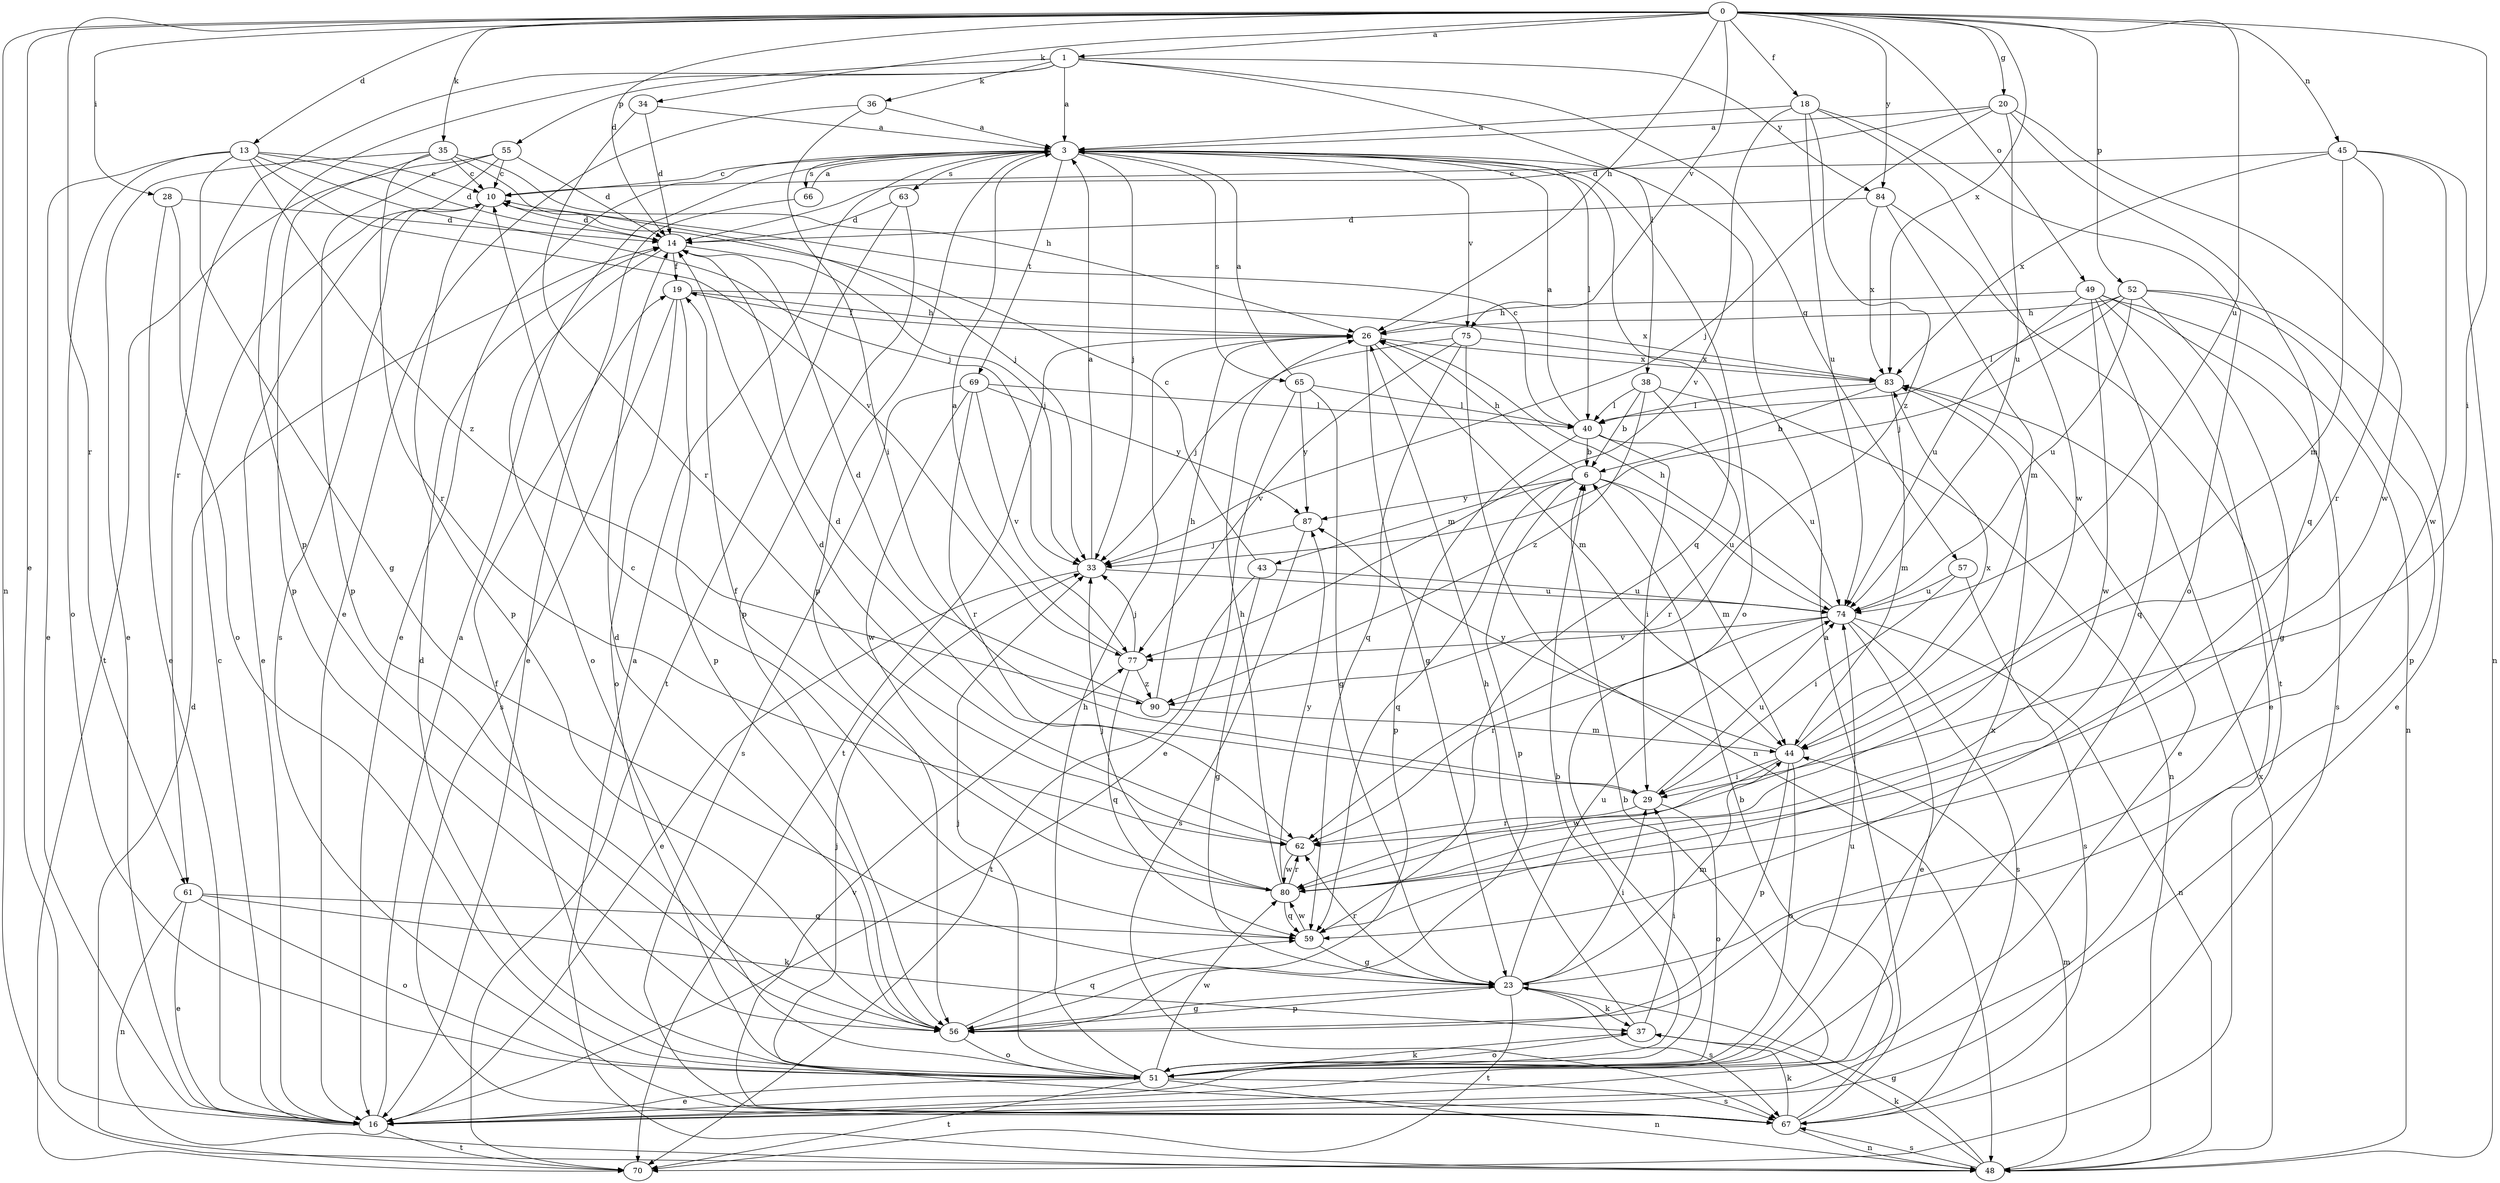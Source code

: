 strict digraph  {
0;
1;
3;
6;
10;
13;
14;
16;
18;
19;
20;
23;
26;
28;
29;
33;
34;
35;
36;
37;
38;
40;
43;
44;
45;
48;
49;
51;
52;
55;
56;
57;
59;
61;
62;
63;
65;
66;
67;
69;
70;
74;
75;
77;
80;
83;
84;
87;
90;
0 -> 1  [label=a];
0 -> 13  [label=d];
0 -> 14  [label=d];
0 -> 16  [label=e];
0 -> 18  [label=f];
0 -> 20  [label=g];
0 -> 26  [label=h];
0 -> 28  [label=i];
0 -> 29  [label=i];
0 -> 34  [label=k];
0 -> 35  [label=k];
0 -> 45  [label=n];
0 -> 48  [label=n];
0 -> 49  [label=o];
0 -> 52  [label=p];
0 -> 61  [label=r];
0 -> 74  [label=u];
0 -> 75  [label=v];
0 -> 83  [label=x];
0 -> 84  [label=y];
1 -> 3  [label=a];
1 -> 36  [label=k];
1 -> 38  [label=l];
1 -> 55  [label=p];
1 -> 56  [label=p];
1 -> 57  [label=q];
1 -> 61  [label=r];
1 -> 84  [label=y];
3 -> 10  [label=c];
3 -> 16  [label=e];
3 -> 33  [label=j];
3 -> 40  [label=l];
3 -> 51  [label=o];
3 -> 56  [label=p];
3 -> 59  [label=q];
3 -> 63  [label=s];
3 -> 65  [label=s];
3 -> 66  [label=s];
3 -> 69  [label=t];
3 -> 75  [label=v];
6 -> 26  [label=h];
6 -> 43  [label=m];
6 -> 44  [label=m];
6 -> 56  [label=p];
6 -> 59  [label=q];
6 -> 74  [label=u];
6 -> 87  [label=y];
10 -> 14  [label=d];
10 -> 16  [label=e];
10 -> 56  [label=p];
13 -> 10  [label=c];
13 -> 14  [label=d];
13 -> 16  [label=e];
13 -> 23  [label=g];
13 -> 33  [label=j];
13 -> 51  [label=o];
13 -> 77  [label=v];
13 -> 90  [label=z];
14 -> 19  [label=f];
14 -> 33  [label=j];
14 -> 51  [label=o];
16 -> 3  [label=a];
16 -> 6  [label=b];
16 -> 10  [label=c];
16 -> 70  [label=t];
18 -> 3  [label=a];
18 -> 51  [label=o];
18 -> 74  [label=u];
18 -> 77  [label=v];
18 -> 80  [label=w];
18 -> 90  [label=z];
19 -> 26  [label=h];
19 -> 51  [label=o];
19 -> 56  [label=p];
19 -> 67  [label=s];
19 -> 83  [label=x];
20 -> 3  [label=a];
20 -> 14  [label=d];
20 -> 33  [label=j];
20 -> 59  [label=q];
20 -> 74  [label=u];
20 -> 80  [label=w];
23 -> 29  [label=i];
23 -> 37  [label=k];
23 -> 44  [label=m];
23 -> 56  [label=p];
23 -> 62  [label=r];
23 -> 67  [label=s];
23 -> 70  [label=t];
23 -> 74  [label=u];
26 -> 19  [label=f];
26 -> 23  [label=g];
26 -> 44  [label=m];
26 -> 70  [label=t];
26 -> 83  [label=x];
28 -> 14  [label=d];
28 -> 16  [label=e];
28 -> 51  [label=o];
29 -> 14  [label=d];
29 -> 51  [label=o];
29 -> 62  [label=r];
29 -> 74  [label=u];
33 -> 3  [label=a];
33 -> 16  [label=e];
33 -> 74  [label=u];
34 -> 3  [label=a];
34 -> 14  [label=d];
34 -> 62  [label=r];
35 -> 10  [label=c];
35 -> 16  [label=e];
35 -> 26  [label=h];
35 -> 33  [label=j];
35 -> 56  [label=p];
35 -> 62  [label=r];
36 -> 3  [label=a];
36 -> 16  [label=e];
36 -> 29  [label=i];
37 -> 26  [label=h];
37 -> 29  [label=i];
37 -> 51  [label=o];
38 -> 6  [label=b];
38 -> 40  [label=l];
38 -> 48  [label=n];
38 -> 62  [label=r];
38 -> 90  [label=z];
40 -> 3  [label=a];
40 -> 6  [label=b];
40 -> 10  [label=c];
40 -> 29  [label=i];
40 -> 56  [label=p];
40 -> 74  [label=u];
43 -> 10  [label=c];
43 -> 23  [label=g];
43 -> 70  [label=t];
43 -> 74  [label=u];
44 -> 29  [label=i];
44 -> 51  [label=o];
44 -> 56  [label=p];
44 -> 80  [label=w];
44 -> 83  [label=x];
44 -> 87  [label=y];
45 -> 10  [label=c];
45 -> 44  [label=m];
45 -> 48  [label=n];
45 -> 62  [label=r];
45 -> 80  [label=w];
45 -> 83  [label=x];
48 -> 3  [label=a];
48 -> 23  [label=g];
48 -> 37  [label=k];
48 -> 44  [label=m];
48 -> 67  [label=s];
48 -> 83  [label=x];
49 -> 16  [label=e];
49 -> 26  [label=h];
49 -> 48  [label=n];
49 -> 59  [label=q];
49 -> 67  [label=s];
49 -> 74  [label=u];
49 -> 80  [label=w];
51 -> 6  [label=b];
51 -> 14  [label=d];
51 -> 16  [label=e];
51 -> 19  [label=f];
51 -> 26  [label=h];
51 -> 33  [label=j];
51 -> 37  [label=k];
51 -> 48  [label=n];
51 -> 67  [label=s];
51 -> 70  [label=t];
51 -> 74  [label=u];
51 -> 80  [label=w];
51 -> 83  [label=x];
52 -> 16  [label=e];
52 -> 23  [label=g];
52 -> 26  [label=h];
52 -> 33  [label=j];
52 -> 40  [label=l];
52 -> 56  [label=p];
52 -> 74  [label=u];
55 -> 10  [label=c];
55 -> 14  [label=d];
55 -> 56  [label=p];
55 -> 67  [label=s];
55 -> 70  [label=t];
56 -> 14  [label=d];
56 -> 23  [label=g];
56 -> 51  [label=o];
56 -> 59  [label=q];
57 -> 29  [label=i];
57 -> 67  [label=s];
57 -> 74  [label=u];
59 -> 10  [label=c];
59 -> 23  [label=g];
59 -> 80  [label=w];
61 -> 16  [label=e];
61 -> 37  [label=k];
61 -> 48  [label=n];
61 -> 51  [label=o];
61 -> 59  [label=q];
62 -> 14  [label=d];
62 -> 80  [label=w];
63 -> 14  [label=d];
63 -> 56  [label=p];
63 -> 70  [label=t];
65 -> 3  [label=a];
65 -> 16  [label=e];
65 -> 23  [label=g];
65 -> 40  [label=l];
65 -> 87  [label=y];
66 -> 3  [label=a];
66 -> 16  [label=e];
67 -> 3  [label=a];
67 -> 6  [label=b];
67 -> 33  [label=j];
67 -> 37  [label=k];
67 -> 48  [label=n];
67 -> 77  [label=v];
69 -> 40  [label=l];
69 -> 62  [label=r];
69 -> 67  [label=s];
69 -> 77  [label=v];
69 -> 80  [label=w];
69 -> 87  [label=y];
70 -> 14  [label=d];
74 -> 16  [label=e];
74 -> 26  [label=h];
74 -> 48  [label=n];
74 -> 62  [label=r];
74 -> 67  [label=s];
74 -> 77  [label=v];
75 -> 33  [label=j];
75 -> 48  [label=n];
75 -> 59  [label=q];
75 -> 77  [label=v];
75 -> 83  [label=x];
77 -> 3  [label=a];
77 -> 33  [label=j];
77 -> 59  [label=q];
77 -> 90  [label=z];
80 -> 19  [label=f];
80 -> 26  [label=h];
80 -> 33  [label=j];
80 -> 59  [label=q];
80 -> 62  [label=r];
80 -> 87  [label=y];
83 -> 6  [label=b];
83 -> 16  [label=e];
83 -> 40  [label=l];
83 -> 44  [label=m];
84 -> 14  [label=d];
84 -> 44  [label=m];
84 -> 70  [label=t];
84 -> 83  [label=x];
87 -> 33  [label=j];
87 -> 67  [label=s];
90 -> 14  [label=d];
90 -> 26  [label=h];
90 -> 44  [label=m];
}
